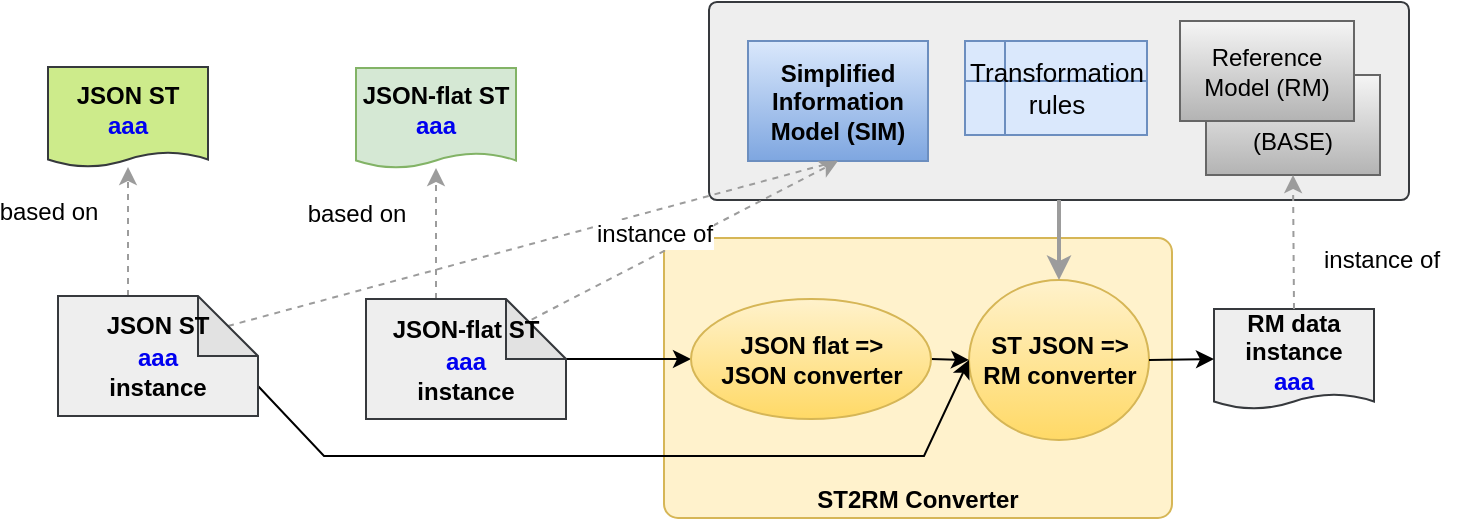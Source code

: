 <mxfile version="10.9.3" type="device"><diagram id="XmOisRVlrF0gZ4vvEgxY" name="Page-1"><mxGraphModel dx="1030" dy="707" grid="1" gridSize="10" guides="1" tooltips="1" connect="1" arrows="1" fold="1" page="1" pageScale="1" pageWidth="1169" pageHeight="827" math="0" shadow="0"><root><mxCell id="0"/><mxCell id="1" parent="0"/><mxCell id="U_25r0_syz-jKjsX9Gg--3" value="" style="rounded=1;whiteSpace=wrap;html=1;fontSize=13;arcSize=4;fillColor=#eeeeee;strokeColor=#36393d;" parent="1" vertex="1"><mxGeometry x="442.5" y="103" width="350" height="99" as="geometry"/></mxCell><mxCell id="lxENX--g2-b_Nk3wRCBP-26" value="&lt;span style=&quot;font-weight: 700 ; white-space: normal&quot;&gt;ST2RM Converter&lt;/span&gt;" style="rounded=1;whiteSpace=wrap;html=1;arcSize=5;fillColor=#fff2cc;strokeColor=#d6b656;verticalAlign=bottom;" parent="1" vertex="1"><mxGeometry x="420" y="221" width="254" height="140" as="geometry"/></mxCell><mxCell id="lxENX--g2-b_Nk3wRCBP-1" value="JSON-flat ST&lt;br&gt;&lt;font color=&quot;#0000f0&quot;&gt;aaa&lt;/font&gt;&lt;br&gt;" style="shape=document;whiteSpace=wrap;html=1;boundedLbl=1;size=0.15;fillColor=#d5e8d4;strokeColor=#82b366;fontStyle=1;" parent="1" vertex="1"><mxGeometry x="266" y="136" width="80" height="50" as="geometry"/></mxCell><mxCell id="lxENX--g2-b_Nk3wRCBP-5" value="Simplified Information&lt;br&gt;Model (SIM)" style="rounded=0;whiteSpace=wrap;html=1;fillColor=#dae8fc;strokeColor=#6c8ebf;fontStyle=1;gradientColor=#7ea6e0;" parent="1" vertex="1"><mxGeometry x="462" y="122.5" width="90" height="60" as="geometry"/></mxCell><mxCell id="lxENX--g2-b_Nk3wRCBP-7" style="rounded=0;orthogonalLoop=1;jettySize=auto;html=1;exitX=0;exitY=0;exitDx=35;exitDy=0;dashed=1;strokeColor=#9C9C9C;exitPerimeter=0;" parent="1" source="iX6gYI3jmCNzudgxon1o-2" target="lxENX--g2-b_Nk3wRCBP-1" edge="1"><mxGeometry relative="1" as="geometry"><mxPoint x="307" y="258" as="sourcePoint"/></mxGeometry></mxCell><mxCell id="lxENX--g2-b_Nk3wRCBP-8" value="based on" style="text;html=1;resizable=0;points=[];align=center;verticalAlign=middle;labelBackgroundColor=#ffffff;" parent="lxENX--g2-b_Nk3wRCBP-7" vertex="1" connectable="0"><mxGeometry x="0.404" y="-9" relative="1" as="geometry"><mxPoint x="-49" y="3.5" as="offset"/></mxGeometry></mxCell><mxCell id="lxENX--g2-b_Nk3wRCBP-9" value="ST JSON =&amp;gt; RM converter" style="ellipse;whiteSpace=wrap;html=1;gradientColor=#ffd966;fillColor=#fff2cc;strokeColor=#d6b656;fontStyle=1" parent="1" vertex="1"><mxGeometry x="572.5" y="242" width="90" height="80" as="geometry"/></mxCell><mxCell id="lxENX--g2-b_Nk3wRCBP-11" style="edgeStyle=none;rounded=0;orthogonalLoop=1;jettySize=auto;html=1;exitX=0;exitY=0;exitDx=100;exitDy=30;entryX=0;entryY=0.5;entryDx=0;entryDy=0;exitPerimeter=0;" parent="1" source="iX6gYI3jmCNzudgxon1o-2" target="lxENX--g2-b_Nk3wRCBP-23" edge="1"><mxGeometry relative="1" as="geometry"><mxPoint x="367" y="283" as="sourcePoint"/><mxPoint x="335.5" y="218" as="targetPoint"/></mxGeometry></mxCell><mxCell id="lxENX--g2-b_Nk3wRCBP-12" value="RM data instance&lt;br&gt;&lt;font color=&quot;#0000f0&quot;&gt;aaa&lt;/font&gt;&lt;br&gt;" style="shape=document;whiteSpace=wrap;html=1;boundedLbl=1;size=0.15;fillColor=#eeeeee;strokeColor=#36393d;fontStyle=1;" parent="1" vertex="1"><mxGeometry x="695" y="256.5" width="80" height="50" as="geometry"/></mxCell><mxCell id="lxENX--g2-b_Nk3wRCBP-13" value="Base Model (BASE)" style="rounded=0;whiteSpace=wrap;html=1;gradientColor=#b3b3b3;fillColor=#f5f5f5;strokeColor=#666666;" parent="1" vertex="1"><mxGeometry x="691" y="139.5" width="87" height="50" as="geometry"/></mxCell><mxCell id="lxENX--g2-b_Nk3wRCBP-14" value="Reference Model (RM)" style="rounded=0;whiteSpace=wrap;html=1;gradientColor=#b3b3b3;fillColor=#f5f5f5;strokeColor=#666666;" parent="1" vertex="1"><mxGeometry x="678" y="112.5" width="87" height="50" as="geometry"/></mxCell><mxCell id="lxENX--g2-b_Nk3wRCBP-15" style="edgeStyle=none;rounded=0;orthogonalLoop=1;jettySize=auto;html=1;exitX=0.5;exitY=0;exitDx=0;exitDy=0;entryX=0.5;entryY=1;entryDx=0;entryDy=0;strokeColor=#9C9C9C;dashed=1;" parent="1" source="lxENX--g2-b_Nk3wRCBP-12" target="lxENX--g2-b_Nk3wRCBP-13" edge="1"><mxGeometry relative="1" as="geometry"><mxPoint x="736" y="249.5" as="sourcePoint"/></mxGeometry></mxCell><mxCell id="lxENX--g2-b_Nk3wRCBP-16" value="instance of" style="text;html=1;resizable=0;points=[];autosize=1;align=left;verticalAlign=top;spacingTop=-4;fontColor=#000000;" parent="1" vertex="1"><mxGeometry x="748" y="221.5" width="70" height="20" as="geometry"/></mxCell><mxCell id="lxENX--g2-b_Nk3wRCBP-18" style="edgeStyle=none;rounded=0;orthogonalLoop=1;jettySize=auto;html=1;exitX=1;exitY=0.5;exitDx=0;exitDy=0;entryX=0;entryY=0.5;entryDx=0;entryDy=0;" parent="1" source="lxENX--g2-b_Nk3wRCBP-9" target="lxENX--g2-b_Nk3wRCBP-12" edge="1"><mxGeometry relative="1" as="geometry"><mxPoint x="526" y="234" as="sourcePoint"/><mxPoint x="606" y="263" as="targetPoint"/></mxGeometry></mxCell><mxCell id="lxENX--g2-b_Nk3wRCBP-19" value="JSON ST&lt;br&gt;&lt;font color=&quot;#0000f0&quot;&gt;aaa&lt;/font&gt;" style="shape=document;whiteSpace=wrap;html=1;boundedLbl=1;size=0.15;fillColor=#cdeb8b;strokeColor=#36393d;fontStyle=1;" parent="1" vertex="1"><mxGeometry x="112" y="135.5" width="80" height="50" as="geometry"/></mxCell><mxCell id="lxENX--g2-b_Nk3wRCBP-20" style="rounded=0;orthogonalLoop=1;jettySize=auto;html=1;exitX=0;exitY=0;exitDx=35;exitDy=0;dashed=1;strokeColor=#9C9C9C;exitPerimeter=0;" parent="1" source="iX6gYI3jmCNzudgxon1o-1" target="lxENX--g2-b_Nk3wRCBP-19" edge="1"><mxGeometry relative="1" as="geometry"><mxPoint x="152" y="257" as="sourcePoint"/></mxGeometry></mxCell><mxCell id="lxENX--g2-b_Nk3wRCBP-21" value="based on" style="text;html=1;resizable=0;points=[];align=center;verticalAlign=middle;labelBackgroundColor=#ffffff;" parent="lxENX--g2-b_Nk3wRCBP-20" vertex="1" connectable="0"><mxGeometry x="0.404" y="-9" relative="1" as="geometry"><mxPoint x="-49" y="3.5" as="offset"/></mxGeometry></mxCell><mxCell id="lxENX--g2-b_Nk3wRCBP-24" style="rounded=0;orthogonalLoop=1;jettySize=auto;html=1;exitX=0;exitY=0;exitDx=100;exitDy=45;entryX=0;entryY=0.5;entryDx=0;entryDy=0;strokeColor=#000000;strokeWidth=1;exitPerimeter=0;" parent="1" source="iX6gYI3jmCNzudgxon1o-1" target="lxENX--g2-b_Nk3wRCBP-9" edge="1"><mxGeometry relative="1" as="geometry"><Array as="points"><mxPoint x="250" y="330"/><mxPoint x="550" y="330"/></Array><mxPoint x="227" y="282" as="sourcePoint"/></mxGeometry></mxCell><mxCell id="U_25r0_syz-jKjsX9Gg--9" style="edgeStyle=none;rounded=0;orthogonalLoop=1;jettySize=auto;html=1;exitX=0;exitY=0;exitDx=85;exitDy=15;entryX=0.5;entryY=1;entryDx=0;entryDy=0;startArrow=none;startFill=0;endArrow=none;endFill=0;strokeColor=#9C9C9C;strokeWidth=1;fontSize=13;dashed=1;exitPerimeter=0;" parent="1" source="iX6gYI3jmCNzudgxon1o-1" target="lxENX--g2-b_Nk3wRCBP-5" edge="1"><mxGeometry relative="1" as="geometry"><mxPoint x="202" y="257" as="sourcePoint"/></mxGeometry></mxCell><mxCell id="lxENX--g2-b_Nk3wRCBP-25" style="edgeStyle=none;rounded=0;orthogonalLoop=1;jettySize=auto;html=1;exitX=1;exitY=0.5;exitDx=0;exitDy=0;entryX=0;entryY=0.5;entryDx=0;entryDy=0;" parent="1" source="lxENX--g2-b_Nk3wRCBP-23" target="lxENX--g2-b_Nk3wRCBP-9" edge="1"><mxGeometry relative="1" as="geometry"><mxPoint x="531.5" y="304" as="sourcePoint"/></mxGeometry></mxCell><mxCell id="lxENX--g2-b_Nk3wRCBP-23" value="JSON flat =&amp;gt; &lt;br&gt;JSON converter" style="ellipse;whiteSpace=wrap;html=1;gradientColor=#ffd966;fillColor=#fff2cc;strokeColor=#d6b656;fontStyle=1" parent="1" vertex="1"><mxGeometry x="433.5" y="251.5" width="120" height="60" as="geometry"/></mxCell><mxCell id="U_25r0_syz-jKjsX9Gg--1" value="Transformation&lt;br style=&quot;font-size: 13px;&quot;&gt;rules" style="shape=internalStorage;whiteSpace=wrap;html=1;backgroundOutline=1;fillColor=#dae8fc;strokeColor=#6c8ebf;fontSize=13;" parent="1" vertex="1"><mxGeometry x="570.5" y="122.5" width="91" height="47" as="geometry"/></mxCell><mxCell id="U_25r0_syz-jKjsX9Gg--2" style="edgeStyle=none;rounded=0;orthogonalLoop=1;jettySize=auto;html=1;exitX=0.5;exitY=1;exitDx=0;exitDy=0;entryX=0.5;entryY=0;entryDx=0;entryDy=0;strokeColor=#9C9C9C;strokeWidth=2;" parent="1" source="U_25r0_syz-jKjsX9Gg--3" target="lxENX--g2-b_Nk3wRCBP-9" edge="1"><mxGeometry relative="1" as="geometry"><mxPoint x="727.5" y="187" as="sourcePoint"/><mxPoint x="659.5" y="264" as="targetPoint"/></mxGeometry></mxCell><mxCell id="U_25r0_syz-jKjsX9Gg--7" style="rounded=0;orthogonalLoop=1;jettySize=auto;html=1;exitX=0.775;exitY=0.217;exitDx=0;exitDy=0;dashed=1;strokeColor=#9C9C9C;entryX=0.5;entryY=1;entryDx=0;entryDy=0;exitPerimeter=0;" parent="1" source="iX6gYI3jmCNzudgxon1o-2" target="lxENX--g2-b_Nk3wRCBP-5" edge="1"><mxGeometry relative="1" as="geometry"><mxPoint x="347" y="258" as="sourcePoint"/><mxPoint x="335.345" y="235" as="targetPoint"/></mxGeometry></mxCell><mxCell id="U_25r0_syz-jKjsX9Gg--8" value="instance of" style="text;html=1;resizable=0;points=[];align=center;verticalAlign=middle;labelBackgroundColor=#ffffff;" parent="U_25r0_syz-jKjsX9Gg--7" vertex="1" connectable="0"><mxGeometry x="0.404" y="-9" relative="1" as="geometry"><mxPoint x="-49" y="3.5" as="offset"/></mxGeometry></mxCell><mxCell id="iX6gYI3jmCNzudgxon1o-1" value="&lt;span style=&quot;font-size: 12px ; font-weight: 700 ; white-space: normal&quot;&gt;JSON ST&lt;/span&gt;&lt;br style=&quot;font-size: 12px ; font-weight: 700 ; white-space: normal&quot;&gt;&lt;font color=&quot;#0000f0&quot; style=&quot;font-size: 12px ; font-weight: 700 ; white-space: normal&quot;&gt;aaa&lt;br&gt;&lt;/font&gt;&lt;span style=&quot;font-size: 12px ; font-weight: 700 ; white-space: normal&quot;&gt;instance&lt;/span&gt;" style="shape=note;whiteSpace=wrap;html=1;backgroundOutline=1;darkOpacity=0.05;fontSize=13;fillColor=#eeeeee;strokeColor=#36393d;" parent="1" vertex="1"><mxGeometry x="117" y="250" width="100" height="60" as="geometry"/></mxCell><mxCell id="iX6gYI3jmCNzudgxon1o-2" value="&lt;span style=&quot;font-size: 12px ; font-weight: 700 ; white-space: normal&quot;&gt;JSON-flat ST&lt;/span&gt;&lt;br style=&quot;font-size: 12px ; font-weight: 700 ; white-space: normal&quot;&gt;&lt;font color=&quot;#0000f0&quot; style=&quot;font-size: 12px ; font-weight: 700 ; white-space: normal&quot;&gt;aaa&lt;br&gt;&lt;/font&gt;&lt;span style=&quot;font-size: 12px ; font-weight: 700 ; white-space: normal&quot;&gt;instance&lt;/span&gt;" style="shape=note;whiteSpace=wrap;html=1;backgroundOutline=1;darkOpacity=0.05;fontSize=13;fillColor=#eeeeee;strokeColor=#36393d;" parent="1" vertex="1"><mxGeometry x="271" y="251.5" width="100" height="60" as="geometry"/></mxCell></root></mxGraphModel></diagram></mxfile>